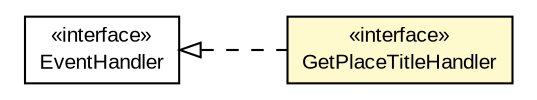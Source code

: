 #!/usr/local/bin/dot
#
# Class diagram 
# Generated by UMLGraph version R5_6-24-gf6e263 (http://www.umlgraph.org/)
#

digraph G {
	edge [fontname="arial",fontsize=10,labelfontname="arial",labelfontsize=10];
	node [fontname="arial",fontsize=10,shape=plaintext];
	nodesep=0.25;
	ranksep=0.5;
	rankdir=LR;
	// com.gwtplatform.mvp.client.proxy.GetPlaceTitleHandler
	c271629 [label=<<table title="com.gwtplatform.mvp.client.proxy.GetPlaceTitleHandler" border="0" cellborder="1" cellspacing="0" cellpadding="2" port="p" bgcolor="lemonChiffon" href="./GetPlaceTitleHandler.html">
		<tr><td><table border="0" cellspacing="0" cellpadding="1">
<tr><td align="center" balign="center"> &#171;interface&#187; </td></tr>
<tr><td align="center" balign="center"> GetPlaceTitleHandler </td></tr>
		</table></td></tr>
		</table>>, URL="./GetPlaceTitleHandler.html", fontname="arial", fontcolor="black", fontsize=10.0];
	//com.gwtplatform.mvp.client.proxy.GetPlaceTitleHandler implements com.google.gwt.event.shared.EventHandler
	c272092:p -> c271629:p [dir=back,arrowtail=empty,style=dashed];
	// com.google.gwt.event.shared.EventHandler
	c272092 [label=<<table title="com.google.gwt.event.shared.EventHandler" border="0" cellborder="1" cellspacing="0" cellpadding="2" port="p" href="http://google-web-toolkit.googlecode.com/svn/javadoc/latest/com/google/gwt/event/shared/EventHandler.html">
		<tr><td><table border="0" cellspacing="0" cellpadding="1">
<tr><td align="center" balign="center"> &#171;interface&#187; </td></tr>
<tr><td align="center" balign="center"> EventHandler </td></tr>
		</table></td></tr>
		</table>>, URL="http://google-web-toolkit.googlecode.com/svn/javadoc/latest/com/google/gwt/event/shared/EventHandler.html", fontname="arial", fontcolor="black", fontsize=10.0];
}

